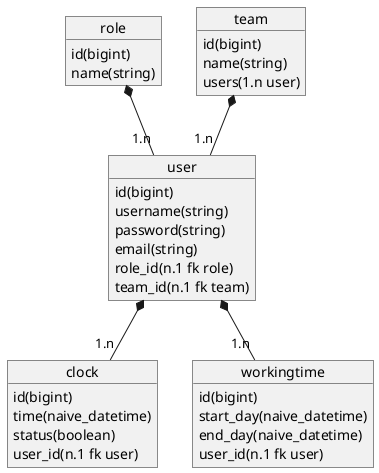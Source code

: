 @startuml

object user
user : id(bigint)
user : username(string)
user : password(string)
user : email(string)
user : role_id(n.1 fk role)
user : team_id(n.1 fk team)

object role
role : id(bigint)
role : name(string)

object team
team : id(bigint)
team : name(string)
team : users(1.n user)

object clock
clock : id(bigint)
clock : time(naive_datetime)
clock : status(boolean)
clock : user_id(n.1 fk user)

object workingtime
workingtime : id(bigint)
workingtime : start_day(naive_datetime)
workingtime : end_day(naive_datetime)
workingtime : user_id(n.1 fk user)

user *-- "1.n" clock
user *-- "1.n" workingtime
team *-- "1.n" user
role *-- "1.n" user
@enduml